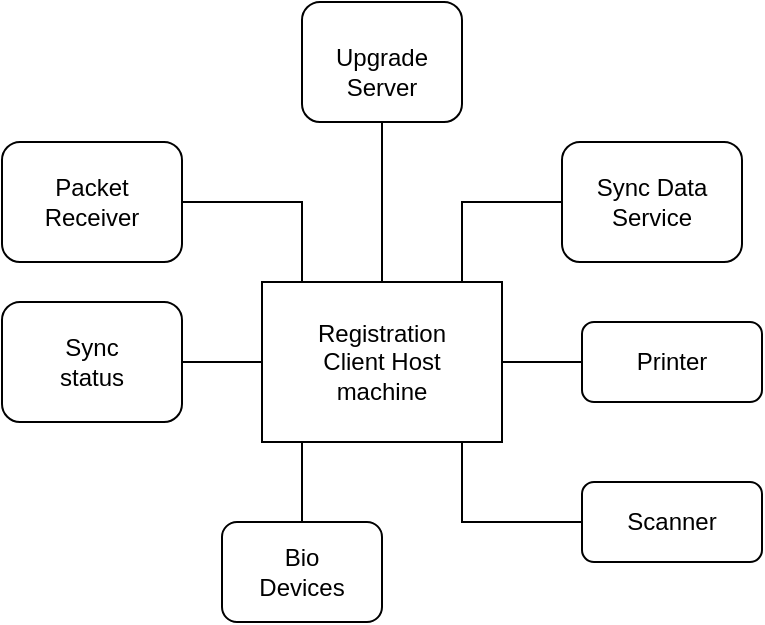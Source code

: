 <mxfile version="16.1.2" type="github">
  <diagram id="FbCz-99TUoPsWs1l7Iq8" name="Page-1">
    <mxGraphModel dx="782" dy="436" grid="1" gridSize="10" guides="1" tooltips="1" connect="1" arrows="1" fold="1" page="1" pageScale="1" pageWidth="1654" pageHeight="1169" math="0" shadow="0">
      <root>
        <mxCell id="0" />
        <mxCell id="1" parent="0" />
        <mxCell id="r5tmV8ey6qAMsWX5Qt3--1" value="" style="rounded=0;whiteSpace=wrap;html=1;" vertex="1" parent="1">
          <mxGeometry x="320" y="160" width="120" height="80" as="geometry" />
        </mxCell>
        <mxCell id="r5tmV8ey6qAMsWX5Qt3--2" value="Registration Client Host machine" style="text;html=1;strokeColor=none;fillColor=none;align=center;verticalAlign=middle;whiteSpace=wrap;rounded=0;" vertex="1" parent="1">
          <mxGeometry x="330" y="185" width="100" height="30" as="geometry" />
        </mxCell>
        <mxCell id="r5tmV8ey6qAMsWX5Qt3--3" value="" style="endArrow=none;html=1;rounded=0;" edge="1" parent="1">
          <mxGeometry width="50" height="50" relative="1" as="geometry">
            <mxPoint x="380" y="160" as="sourcePoint" />
            <mxPoint x="380" y="80" as="targetPoint" />
          </mxGeometry>
        </mxCell>
        <mxCell id="r5tmV8ey6qAMsWX5Qt3--4" value="" style="rounded=1;whiteSpace=wrap;html=1;" vertex="1" parent="1">
          <mxGeometry x="340" y="20" width="80" height="60" as="geometry" />
        </mxCell>
        <mxCell id="r5tmV8ey6qAMsWX5Qt3--5" value="Upgrade Server" style="text;html=1;strokeColor=none;fillColor=none;align=center;verticalAlign=middle;whiteSpace=wrap;rounded=0;" vertex="1" parent="1">
          <mxGeometry x="350" y="40" width="60" height="30" as="geometry" />
        </mxCell>
        <mxCell id="r5tmV8ey6qAMsWX5Qt3--6" value="" style="endArrow=none;html=1;rounded=0;" edge="1" parent="1" target="r5tmV8ey6qAMsWX5Qt3--7">
          <mxGeometry width="50" height="50" relative="1" as="geometry">
            <mxPoint x="340" y="160" as="sourcePoint" />
            <mxPoint x="280" y="120" as="targetPoint" />
            <Array as="points">
              <mxPoint x="340" y="120" />
            </Array>
          </mxGeometry>
        </mxCell>
        <mxCell id="r5tmV8ey6qAMsWX5Qt3--10" style="edgeStyle=orthogonalEdgeStyle;rounded=0;orthogonalLoop=1;jettySize=auto;html=1;exitX=1;exitY=0.5;exitDx=0;exitDy=0;" edge="1" parent="1" source="r5tmV8ey6qAMsWX5Qt3--7">
          <mxGeometry relative="1" as="geometry">
            <mxPoint x="280" y="120" as="targetPoint" />
          </mxGeometry>
        </mxCell>
        <mxCell id="r5tmV8ey6qAMsWX5Qt3--7" value="" style="rounded=1;whiteSpace=wrap;html=1;" vertex="1" parent="1">
          <mxGeometry x="190" y="90" width="90" height="60" as="geometry" />
        </mxCell>
        <mxCell id="r5tmV8ey6qAMsWX5Qt3--8" value="Packet Receiver" style="text;html=1;strokeColor=none;fillColor=none;align=center;verticalAlign=middle;whiteSpace=wrap;rounded=0;" vertex="1" parent="1">
          <mxGeometry x="205" y="105" width="60" height="30" as="geometry" />
        </mxCell>
        <mxCell id="r5tmV8ey6qAMsWX5Qt3--11" value="" style="endArrow=none;html=1;rounded=0;" edge="1" parent="1">
          <mxGeometry width="50" height="50" relative="1" as="geometry">
            <mxPoint x="420" y="160" as="sourcePoint" />
            <mxPoint x="470" y="120" as="targetPoint" />
            <Array as="points">
              <mxPoint x="420" y="120" />
            </Array>
          </mxGeometry>
        </mxCell>
        <mxCell id="r5tmV8ey6qAMsWX5Qt3--12" value="" style="rounded=1;whiteSpace=wrap;html=1;" vertex="1" parent="1">
          <mxGeometry x="470" y="90" width="90" height="60" as="geometry" />
        </mxCell>
        <mxCell id="r5tmV8ey6qAMsWX5Qt3--13" value="Sync Data Service" style="text;html=1;strokeColor=none;fillColor=none;align=center;verticalAlign=middle;whiteSpace=wrap;rounded=0;" vertex="1" parent="1">
          <mxGeometry x="485" y="105" width="60" height="30" as="geometry" />
        </mxCell>
        <mxCell id="r5tmV8ey6qAMsWX5Qt3--14" value="" style="endArrow=none;html=1;rounded=0;" edge="1" parent="1">
          <mxGeometry width="50" height="50" relative="1" as="geometry">
            <mxPoint x="280" y="200" as="sourcePoint" />
            <mxPoint x="320" y="200" as="targetPoint" />
          </mxGeometry>
        </mxCell>
        <mxCell id="r5tmV8ey6qAMsWX5Qt3--15" value="" style="rounded=1;whiteSpace=wrap;html=1;" vertex="1" parent="1">
          <mxGeometry x="190" y="170" width="90" height="60" as="geometry" />
        </mxCell>
        <mxCell id="r5tmV8ey6qAMsWX5Qt3--16" value="Sync status" style="text;html=1;strokeColor=none;fillColor=none;align=center;verticalAlign=middle;whiteSpace=wrap;rounded=0;" vertex="1" parent="1">
          <mxGeometry x="205" y="185" width="60" height="30" as="geometry" />
        </mxCell>
        <mxCell id="r5tmV8ey6qAMsWX5Qt3--17" value="" style="endArrow=none;html=1;rounded=0;" edge="1" parent="1">
          <mxGeometry width="50" height="50" relative="1" as="geometry">
            <mxPoint x="480" y="200" as="sourcePoint" />
            <mxPoint x="440" y="200" as="targetPoint" />
          </mxGeometry>
        </mxCell>
        <mxCell id="r5tmV8ey6qAMsWX5Qt3--18" value="" style="rounded=1;whiteSpace=wrap;html=1;" vertex="1" parent="1">
          <mxGeometry x="480" y="180" width="90" height="40" as="geometry" />
        </mxCell>
        <mxCell id="r5tmV8ey6qAMsWX5Qt3--19" value="Printer" style="text;html=1;strokeColor=none;fillColor=none;align=center;verticalAlign=middle;whiteSpace=wrap;rounded=0;" vertex="1" parent="1">
          <mxGeometry x="495" y="185" width="60" height="30" as="geometry" />
        </mxCell>
        <mxCell id="r5tmV8ey6qAMsWX5Qt3--20" value="" style="endArrow=none;html=1;rounded=0;" edge="1" parent="1">
          <mxGeometry width="50" height="50" relative="1" as="geometry">
            <mxPoint x="480" y="280" as="sourcePoint" />
            <mxPoint x="420" y="240" as="targetPoint" />
            <Array as="points">
              <mxPoint x="420" y="280" />
            </Array>
          </mxGeometry>
        </mxCell>
        <mxCell id="r5tmV8ey6qAMsWX5Qt3--21" value="" style="rounded=1;whiteSpace=wrap;html=1;" vertex="1" parent="1">
          <mxGeometry x="480" y="260" width="90" height="40" as="geometry" />
        </mxCell>
        <mxCell id="r5tmV8ey6qAMsWX5Qt3--22" value="Scanner" style="text;html=1;strokeColor=none;fillColor=none;align=center;verticalAlign=middle;whiteSpace=wrap;rounded=0;" vertex="1" parent="1">
          <mxGeometry x="495" y="270" width="60" height="20" as="geometry" />
        </mxCell>
        <mxCell id="r5tmV8ey6qAMsWX5Qt3--28" value="" style="endArrow=none;html=1;rounded=0;" edge="1" parent="1">
          <mxGeometry width="50" height="50" relative="1" as="geometry">
            <mxPoint x="340" y="280" as="sourcePoint" />
            <mxPoint x="340" y="240" as="targetPoint" />
          </mxGeometry>
        </mxCell>
        <mxCell id="r5tmV8ey6qAMsWX5Qt3--30" value="" style="rounded=1;whiteSpace=wrap;html=1;" vertex="1" parent="1">
          <mxGeometry x="300" y="280" width="80" height="50" as="geometry" />
        </mxCell>
        <mxCell id="r5tmV8ey6qAMsWX5Qt3--31" value="Bio Devices" style="text;html=1;strokeColor=none;fillColor=none;align=center;verticalAlign=middle;whiteSpace=wrap;rounded=0;" vertex="1" parent="1">
          <mxGeometry x="310" y="290" width="60" height="30" as="geometry" />
        </mxCell>
      </root>
    </mxGraphModel>
  </diagram>
</mxfile>
